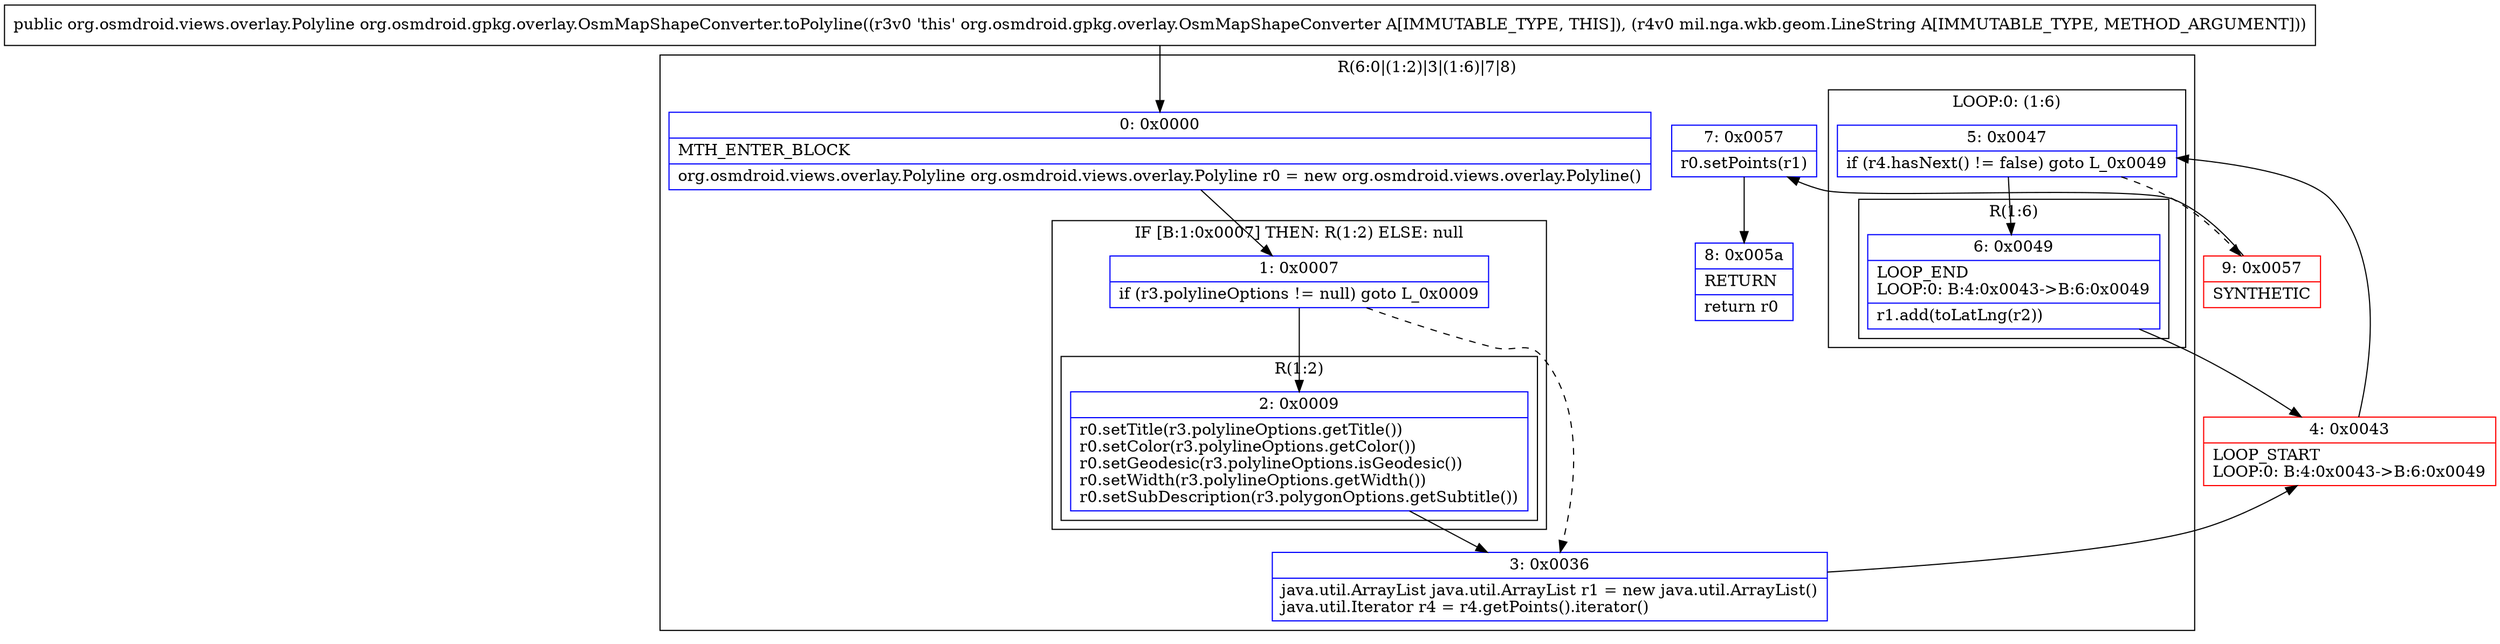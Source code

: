 digraph "CFG fororg.osmdroid.gpkg.overlay.OsmMapShapeConverter.toPolyline(Lmil\/nga\/wkb\/geom\/LineString;)Lorg\/osmdroid\/views\/overlay\/Polyline;" {
subgraph cluster_Region_953489267 {
label = "R(6:0|(1:2)|3|(1:6)|7|8)";
node [shape=record,color=blue];
Node_0 [shape=record,label="{0\:\ 0x0000|MTH_ENTER_BLOCK\l|org.osmdroid.views.overlay.Polyline org.osmdroid.views.overlay.Polyline r0 = new org.osmdroid.views.overlay.Polyline()\l}"];
subgraph cluster_IfRegion_1203198033 {
label = "IF [B:1:0x0007] THEN: R(1:2) ELSE: null";
node [shape=record,color=blue];
Node_1 [shape=record,label="{1\:\ 0x0007|if (r3.polylineOptions != null) goto L_0x0009\l}"];
subgraph cluster_Region_1720846518 {
label = "R(1:2)";
node [shape=record,color=blue];
Node_2 [shape=record,label="{2\:\ 0x0009|r0.setTitle(r3.polylineOptions.getTitle())\lr0.setColor(r3.polylineOptions.getColor())\lr0.setGeodesic(r3.polylineOptions.isGeodesic())\lr0.setWidth(r3.polylineOptions.getWidth())\lr0.setSubDescription(r3.polygonOptions.getSubtitle())\l}"];
}
}
Node_3 [shape=record,label="{3\:\ 0x0036|java.util.ArrayList java.util.ArrayList r1 = new java.util.ArrayList()\ljava.util.Iterator r4 = r4.getPoints().iterator()\l}"];
subgraph cluster_LoopRegion_1431143811 {
label = "LOOP:0: (1:6)";
node [shape=record,color=blue];
Node_5 [shape=record,label="{5\:\ 0x0047|if (r4.hasNext() != false) goto L_0x0049\l}"];
subgraph cluster_Region_529068759 {
label = "R(1:6)";
node [shape=record,color=blue];
Node_6 [shape=record,label="{6\:\ 0x0049|LOOP_END\lLOOP:0: B:4:0x0043\-\>B:6:0x0049\l|r1.add(toLatLng(r2))\l}"];
}
}
Node_7 [shape=record,label="{7\:\ 0x0057|r0.setPoints(r1)\l}"];
Node_8 [shape=record,label="{8\:\ 0x005a|RETURN\l|return r0\l}"];
}
Node_4 [shape=record,color=red,label="{4\:\ 0x0043|LOOP_START\lLOOP:0: B:4:0x0043\-\>B:6:0x0049\l}"];
Node_9 [shape=record,color=red,label="{9\:\ 0x0057|SYNTHETIC\l}"];
MethodNode[shape=record,label="{public org.osmdroid.views.overlay.Polyline org.osmdroid.gpkg.overlay.OsmMapShapeConverter.toPolyline((r3v0 'this' org.osmdroid.gpkg.overlay.OsmMapShapeConverter A[IMMUTABLE_TYPE, THIS]), (r4v0 mil.nga.wkb.geom.LineString A[IMMUTABLE_TYPE, METHOD_ARGUMENT])) }"];
MethodNode -> Node_0;
Node_0 -> Node_1;
Node_1 -> Node_2;
Node_1 -> Node_3[style=dashed];
Node_2 -> Node_3;
Node_3 -> Node_4;
Node_5 -> Node_6;
Node_5 -> Node_9[style=dashed];
Node_6 -> Node_4;
Node_7 -> Node_8;
Node_4 -> Node_5;
Node_9 -> Node_7;
}

